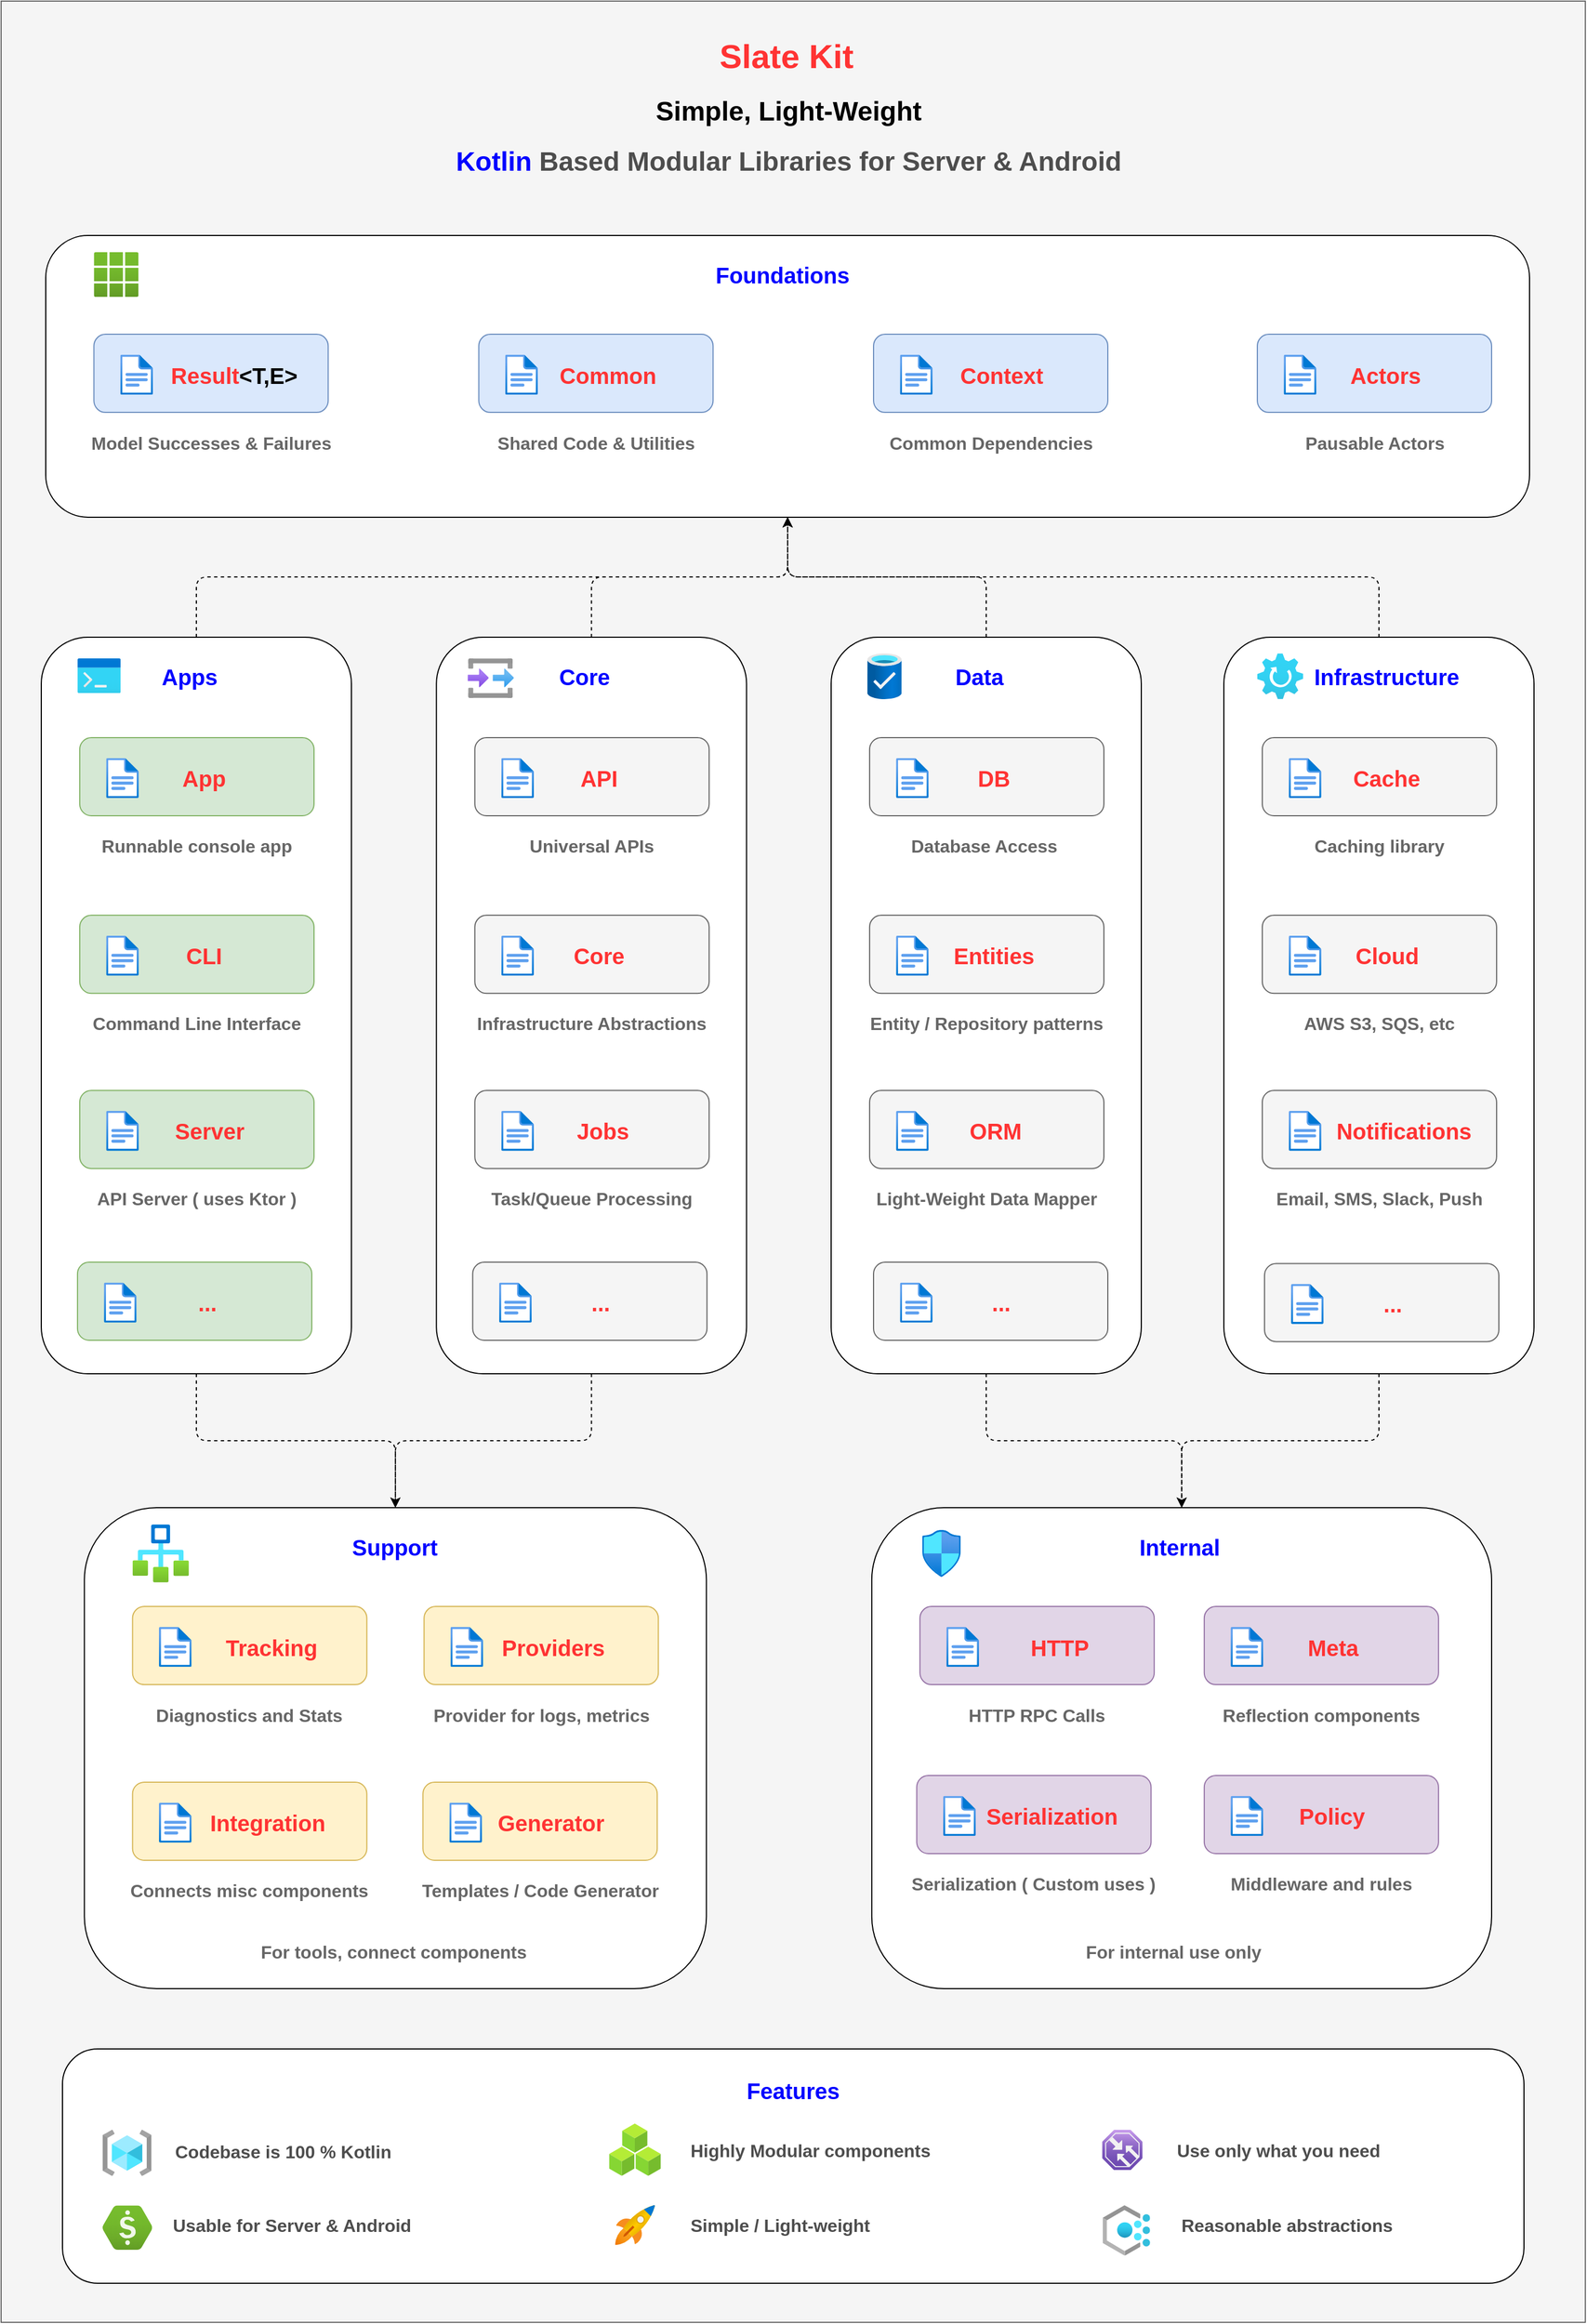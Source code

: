 <mxfile version="14.1.2" type="device"><diagram id="WI9T0HZ2pTsCkuznbFz-" name="Page-1"><mxGraphModel dx="2372" dy="1414" grid="1" gridSize="10" guides="1" tooltips="1" connect="1" arrows="1" fold="1" page="1" pageScale="1" pageWidth="583" pageHeight="413" math="0" shadow="0"><root><mxCell id="0"/><mxCell id="1" parent="0"/><mxCell id="dkpI0AUmnZosLw2rEWEU-10" value="" style="rounded=0;whiteSpace=wrap;html=1;fillColor=#f5f5f5;strokeColor=#666666;fontColor=#333333;" parent="1" vertex="1"><mxGeometry x="20" y="20" width="1420" height="2080" as="geometry"/></mxCell><mxCell id="HlOIRCmBT_TTQaV18blw-192" value="" style="rounded=1;whiteSpace=wrap;html=1;glass=0;strokeWidth=1;fontSize=14;align=left;" parent="1" vertex="1"><mxGeometry x="60" y="230" width="1330" height="252.46" as="geometry"/></mxCell><mxCell id="HlOIRCmBT_TTQaV18blw-216" value="" style="rounded=1;whiteSpace=wrap;html=1;glass=0;strokeColor=#6c8ebf;strokeWidth=1;fillColor=#dae8fc;fontSize=14;align=right;" parent="1" vertex="1"><mxGeometry x="103.17" y="318.56" width="210" height="70" as="geometry"/></mxCell><mxCell id="dkpI0AUmnZosLw2rEWEU-12" value="&lt;font&gt;&lt;span style=&quot;font-size: 14px&quot;&gt;&lt;font color=&quot;#ff3333&quot; style=&quot;font-weight: bold ; font-size: 30px&quot;&gt;Slate Kit&lt;/font&gt;&lt;font color=&quot;#3333ff&quot; style=&quot;font-weight: bold ; font-size: 14px&quot;&gt;&amp;nbsp;&lt;br&gt;&lt;br&gt;&lt;/font&gt;&lt;font style=&quot;font-weight: bold ; font-size: 24px&quot;&gt;Simple, Light-Weight&lt;br&gt;&lt;/font&gt;&lt;br&gt;&lt;font style=&quot;font-size: 24px&quot;&gt;&lt;b&gt;&lt;font color=&quot;#0000ff&quot;&gt;Kotlin&lt;/font&gt;&lt;font color=&quot;#4d4d4d&quot;&gt; Based Modular&lt;/font&gt;&lt;font color=&quot;#4d4d4d&quot;&gt;&amp;nbsp;Libraries for Server &amp;amp; Android&lt;/font&gt;&lt;/b&gt;&lt;/font&gt;&lt;br&gt;&lt;/span&gt;&lt;/font&gt;" style="text;html=1;strokeColor=none;fillColor=none;align=center;verticalAlign=middle;whiteSpace=wrap;rounded=0;" parent="1" vertex="1"><mxGeometry x="82" y="50" width="1288" height="130" as="geometry"/></mxCell><mxCell id="HlOIRCmBT_TTQaV18blw-208" value="&lt;font&gt;&lt;b&gt;&lt;span style=&quot;font-size: 20px&quot;&gt;Foundations&lt;/span&gt;&lt;br&gt;&lt;/b&gt;&lt;/font&gt;" style="text;html=1;strokeColor=none;fillColor=none;align=center;verticalAlign=middle;whiteSpace=wrap;rounded=0;fontColor=#0000FF;" parent="1" vertex="1"><mxGeometry x="91.16" y="250" width="1258.84" height="30" as="geometry"/></mxCell><mxCell id="uuMANsUaI2Tj1Zlfy81S-68" value="" style="aspect=fixed;html=1;points=[];align=center;image;fontSize=12;image=img/lib/azure2/general/File.svg;" parent="1" vertex="1"><mxGeometry x="126.86" y="336.79" width="29.22" height="36" as="geometry"/></mxCell><mxCell id="uuMANsUaI2Tj1Zlfy81S-69" value="" style="rounded=1;whiteSpace=wrap;html=1;glass=0;strokeWidth=1;fontSize=14;align=left;" parent="1" vertex="1"><mxGeometry x="75" y="1855" width="1310" height="210" as="geometry"/></mxCell><mxCell id="uuMANsUaI2Tj1Zlfy81S-70" value="&lt;div&gt;&lt;b&gt;&lt;span style=&quot;font-size: 20px&quot;&gt;Features&lt;/span&gt;&lt;/b&gt;&lt;/div&gt;" style="text;html=1;strokeColor=none;fillColor=none;align=center;verticalAlign=middle;whiteSpace=wrap;rounded=0;fontColor=#0000FF;" parent="1" vertex="1"><mxGeometry x="105" y="1877.1" width="1250" height="30" as="geometry"/></mxCell><mxCell id="uuMANsUaI2Tj1Zlfy81S-71" value="&lt;font style=&quot;font-size: 16px&quot;&gt;&lt;b&gt;Codebase is 100 % Kotlin&lt;/b&gt;&lt;/font&gt;" style="text;html=1;strokeColor=none;fillColor=none;align=left;verticalAlign=middle;whiteSpace=wrap;rounded=0;fontColor=#4D4D4D;" parent="1" vertex="1"><mxGeometry x="174.43" y="1936.51" width="200.74" height="20" as="geometry"/></mxCell><mxCell id="uuMANsUaI2Tj1Zlfy81S-72" value="&lt;span style=&quot;font-size: 16px&quot;&gt;&lt;b&gt;Highly Modular components&lt;/b&gt;&lt;/span&gt;" style="text;html=1;strokeColor=none;fillColor=none;align=left;verticalAlign=middle;whiteSpace=wrap;rounded=0;fontColor=#4D4D4D;" parent="1" vertex="1"><mxGeometry x="636.09" y="1935.55" width="229.38" height="20" as="geometry"/></mxCell><mxCell id="uuMANsUaI2Tj1Zlfy81S-75" value="&lt;span style=&quot;font-size: 16px&quot;&gt;&lt;b&gt;Usable for Server &amp;amp; Android&amp;nbsp;&lt;/b&gt;&lt;/span&gt;" style="text;html=1;strokeColor=none;fillColor=none;align=left;verticalAlign=middle;whiteSpace=wrap;rounded=0;fontColor=#4D4D4D;" parent="1" vertex="1"><mxGeometry x="171.88" y="2003.43" width="243.29" height="20" as="geometry"/></mxCell><mxCell id="uuMANsUaI2Tj1Zlfy81S-76" value="" style="aspect=fixed;html=1;points=[];align=center;image;fontSize=12;image=img/lib/azure2/general/Quickstart_Center.svg;fillColor=#1A1A1A;" parent="1" vertex="1"><mxGeometry x="570.35" y="1995.02" width="35.67" height="35.67" as="geometry"/></mxCell><mxCell id="uuMANsUaI2Tj1Zlfy81S-78" value="&lt;span style=&quot;font-size: 16px&quot;&gt;&lt;b&gt;Simple / Light-weight&lt;/b&gt;&lt;/span&gt;" style="text;html=1;strokeColor=none;fillColor=none;align=left;verticalAlign=middle;whiteSpace=wrap;rounded=0;fontColor=#4D4D4D;" parent="1" vertex="1"><mxGeometry x="636.09" y="2003.43" width="229.38" height="20" as="geometry"/></mxCell><mxCell id="uuMANsUaI2Tj1Zlfy81S-84" value="" style="aspect=fixed;html=1;points=[];align=center;image;fontSize=12;image=img/lib/azure2/general/Resource_Groups.svg;" parent="1" vertex="1"><mxGeometry x="111.0" y="1927.55" width="43.83" height="41.25" as="geometry"/></mxCell><mxCell id="uuMANsUaI2Tj1Zlfy81S-91" value="&lt;span style=&quot;font-size: 16px&quot;&gt;&lt;b&gt;Model Successes &amp;amp; Failures&lt;/b&gt;&lt;/span&gt;" style="text;html=1;strokeColor=none;fillColor=none;align=center;verticalAlign=middle;whiteSpace=wrap;rounded=0;fontColor=#666666;" parent="1" vertex="1"><mxGeometry x="96.7" y="400.77" width="222.94" height="30" as="geometry"/></mxCell><mxCell id="3ByBoogsvYRsIwhcRWia-1" value="&lt;font size=&quot;1&quot;&gt;&lt;b style=&quot;font-size: 20px&quot;&gt;&lt;font color=&quot;#ff3333&quot;&gt;Result&lt;/font&gt;&amp;lt;T,E&amp;gt;&lt;/b&gt;&lt;/font&gt;" style="text;html=1;strokeColor=none;fillColor=none;align=center;verticalAlign=middle;whiteSpace=wrap;rounded=0;" vertex="1" parent="1"><mxGeometry x="158.63" y="339.79" width="140" height="30" as="geometry"/></mxCell><mxCell id="3ByBoogsvYRsIwhcRWia-3" value="" style="rounded=1;whiteSpace=wrap;html=1;glass=0;strokeColor=#6c8ebf;strokeWidth=1;fillColor=#dae8fc;fontSize=14;align=right;" vertex="1" parent="1"><mxGeometry x="448.17" y="318.56" width="210" height="70" as="geometry"/></mxCell><mxCell id="3ByBoogsvYRsIwhcRWia-4" value="" style="aspect=fixed;html=1;points=[];align=center;image;fontSize=12;image=img/lib/azure2/general/File.svg;" vertex="1" parent="1"><mxGeometry x="471.86" y="336.79" width="29.22" height="36" as="geometry"/></mxCell><mxCell id="3ByBoogsvYRsIwhcRWia-5" value="&lt;span style=&quot;font-size: 16px&quot;&gt;&lt;b&gt;Shared Code &amp;amp; Utilities&lt;/b&gt;&lt;/span&gt;" style="text;html=1;strokeColor=none;fillColor=none;align=center;verticalAlign=middle;whiteSpace=wrap;rounded=0;fontColor=#666666;" vertex="1" parent="1"><mxGeometry x="441.7" y="400.77" width="222.94" height="30" as="geometry"/></mxCell><mxCell id="3ByBoogsvYRsIwhcRWia-6" value="&lt;font size=&quot;1&quot;&gt;&lt;b style=&quot;font-size: 20px&quot;&gt;&lt;font color=&quot;#ff3333&quot;&gt;Common&lt;/font&gt;&lt;/b&gt;&lt;/font&gt;" style="text;html=1;strokeColor=none;fillColor=none;align=center;verticalAlign=middle;whiteSpace=wrap;rounded=0;" vertex="1" parent="1"><mxGeometry x="493.76" y="339.79" width="140" height="30" as="geometry"/></mxCell><mxCell id="3ByBoogsvYRsIwhcRWia-7" value="" style="rounded=1;whiteSpace=wrap;html=1;glass=0;strokeColor=#6c8ebf;strokeWidth=1;fillColor=#dae8fc;fontSize=14;align=right;" vertex="1" parent="1"><mxGeometry x="1146" y="318.56" width="210" height="70" as="geometry"/></mxCell><mxCell id="3ByBoogsvYRsIwhcRWia-8" value="" style="aspect=fixed;html=1;points=[];align=center;image;fontSize=12;image=img/lib/azure2/general/File.svg;" vertex="1" parent="1"><mxGeometry x="1169.69" y="336.79" width="29.22" height="36" as="geometry"/></mxCell><mxCell id="3ByBoogsvYRsIwhcRWia-9" value="&lt;b style=&quot;font-size: 16px&quot;&gt;Pausable Actors&lt;/b&gt;" style="text;html=1;strokeColor=none;fillColor=none;align=center;verticalAlign=middle;whiteSpace=wrap;rounded=0;fontColor=#666666;" vertex="1" parent="1"><mxGeometry x="1139.53" y="400.77" width="222.94" height="30" as="geometry"/></mxCell><mxCell id="3ByBoogsvYRsIwhcRWia-10" value="&lt;font color=&quot;#ff3333&quot;&gt;&lt;span style=&quot;font-size: 20px&quot;&gt;&lt;b&gt;Actors&lt;/b&gt;&lt;/span&gt;&lt;/font&gt;" style="text;html=1;strokeColor=none;fillColor=none;align=center;verticalAlign=middle;whiteSpace=wrap;rounded=0;" vertex="1" parent="1"><mxGeometry x="1191.86" y="339.79" width="138.28" height="30" as="geometry"/></mxCell><mxCell id="3ByBoogsvYRsIwhcRWia-12" value="" style="rounded=1;whiteSpace=wrap;html=1;glass=0;strokeWidth=1;fontSize=14;align=left;" vertex="1" parent="1"><mxGeometry x="56" y="590" width="278" height="660" as="geometry"/></mxCell><mxCell id="3ByBoogsvYRsIwhcRWia-13" value="" style="rounded=1;whiteSpace=wrap;html=1;glass=0;strokeColor=#82b366;strokeWidth=1;fillColor=#d5e8d4;fontSize=14;align=right;" vertex="1" parent="1"><mxGeometry x="90.47" y="680" width="210" height="70" as="geometry"/></mxCell><mxCell id="3ByBoogsvYRsIwhcRWia-14" value="&lt;font&gt;&lt;b&gt;&lt;span style=&quot;font-size: 20px&quot;&gt;Apps&lt;/span&gt;&lt;br&gt;&lt;/b&gt;&lt;/font&gt;" style="text;html=1;strokeColor=none;fillColor=none;align=center;verticalAlign=middle;whiteSpace=wrap;rounded=0;fontColor=#0000FF;" vertex="1" parent="1"><mxGeometry x="84" y="610" width="210" height="30" as="geometry"/></mxCell><mxCell id="3ByBoogsvYRsIwhcRWia-15" value="" style="aspect=fixed;html=1;points=[];align=center;image;fontSize=12;image=img/lib/azure2/general/File.svg;" vertex="1" parent="1"><mxGeometry x="114.16" y="698.23" width="29.22" height="36" as="geometry"/></mxCell><mxCell id="3ByBoogsvYRsIwhcRWia-16" value="&lt;span style=&quot;font-size: 16px&quot;&gt;&lt;b&gt;Runnable console app&lt;/b&gt;&lt;/span&gt;" style="text;html=1;strokeColor=none;fillColor=none;align=center;verticalAlign=middle;whiteSpace=wrap;rounded=0;fontColor=#666666;" vertex="1" parent="1"><mxGeometry x="84" y="762.21" width="222.94" height="30" as="geometry"/></mxCell><mxCell id="3ByBoogsvYRsIwhcRWia-17" value="&lt;font color=&quot;#ff3333&quot;&gt;&lt;span style=&quot;font-size: 20px&quot;&gt;&lt;b&gt;App&lt;/b&gt;&lt;/span&gt;&lt;/font&gt;" style="text;html=1;strokeColor=none;fillColor=none;align=center;verticalAlign=middle;whiteSpace=wrap;rounded=0;" vertex="1" parent="1"><mxGeometry x="157.31" y="701.23" width="90" height="30" as="geometry"/></mxCell><mxCell id="3ByBoogsvYRsIwhcRWia-18" value="" style="rounded=1;whiteSpace=wrap;html=1;glass=0;strokeColor=#82b366;strokeWidth=1;fillColor=#d5e8d4;fontSize=14;align=right;" vertex="1" parent="1"><mxGeometry x="90.47" y="839.14" width="210" height="70" as="geometry"/></mxCell><mxCell id="3ByBoogsvYRsIwhcRWia-19" value="" style="aspect=fixed;html=1;points=[];align=center;image;fontSize=12;image=img/lib/azure2/general/File.svg;" vertex="1" parent="1"><mxGeometry x="114.16" y="857.37" width="29.22" height="36" as="geometry"/></mxCell><mxCell id="3ByBoogsvYRsIwhcRWia-20" value="&lt;span style=&quot;font-size: 16px&quot;&gt;&lt;b&gt;Command Line Interface&lt;/b&gt;&lt;/span&gt;" style="text;html=1;strokeColor=none;fillColor=none;align=center;verticalAlign=middle;whiteSpace=wrap;rounded=0;fontColor=#666666;" vertex="1" parent="1"><mxGeometry x="84" y="921.35" width="222.94" height="30" as="geometry"/></mxCell><mxCell id="3ByBoogsvYRsIwhcRWia-21" value="&lt;font size=&quot;1&quot;&gt;&lt;b style=&quot;font-size: 20px&quot;&gt;&lt;font color=&quot;#ff3333&quot;&gt;CLI&lt;/font&gt;&lt;/b&gt;&lt;/font&gt;" style="text;html=1;strokeColor=none;fillColor=none;align=center;verticalAlign=middle;whiteSpace=wrap;rounded=0;" vertex="1" parent="1"><mxGeometry x="157.31" y="860.37" width="90" height="30" as="geometry"/></mxCell><mxCell id="3ByBoogsvYRsIwhcRWia-22" value="" style="rounded=1;whiteSpace=wrap;html=1;glass=0;strokeColor=#82b366;strokeWidth=1;fillColor=#d5e8d4;fontSize=14;align=right;" vertex="1" parent="1"><mxGeometry x="90.47" y="996.11" width="210" height="70" as="geometry"/></mxCell><mxCell id="3ByBoogsvYRsIwhcRWia-23" value="" style="aspect=fixed;html=1;points=[];align=center;image;fontSize=12;image=img/lib/azure2/general/File.svg;" vertex="1" parent="1"><mxGeometry x="114.16" y="1014.34" width="29.22" height="36" as="geometry"/></mxCell><mxCell id="3ByBoogsvYRsIwhcRWia-24" value="&lt;span style=&quot;font-size: 16px&quot;&gt;&lt;b&gt;API Server ( uses Ktor )&lt;/b&gt;&lt;/span&gt;" style="text;html=1;strokeColor=none;fillColor=none;align=center;verticalAlign=middle;whiteSpace=wrap;rounded=0;fontColor=#666666;" vertex="1" parent="1"><mxGeometry x="84.0" y="1078.32" width="222.94" height="30" as="geometry"/></mxCell><mxCell id="3ByBoogsvYRsIwhcRWia-25" value="&lt;font color=&quot;#ff3333&quot;&gt;&lt;span style=&quot;font-size: 20px&quot;&gt;&lt;b&gt;Server&lt;/b&gt;&lt;/span&gt;&lt;/font&gt;" style="text;html=1;strokeColor=none;fillColor=none;align=center;verticalAlign=middle;whiteSpace=wrap;rounded=0;" vertex="1" parent="1"><mxGeometry x="157.31" y="1017.34" width="100" height="30" as="geometry"/></mxCell><mxCell id="3ByBoogsvYRsIwhcRWia-26" value="" style="rounded=1;whiteSpace=wrap;html=1;glass=0;strokeWidth=1;fontSize=14;align=left;" vertex="1" parent="1"><mxGeometry x="410.17" y="590" width="278" height="660" as="geometry"/></mxCell><mxCell id="3ByBoogsvYRsIwhcRWia-27" value="" style="rounded=1;whiteSpace=wrap;html=1;glass=0;strokeColor=#666666;strokeWidth=1;fillColor=#f5f5f5;fontSize=14;fontColor=#333333;align=right;" vertex="1" parent="1"><mxGeometry x="444.64" y="680" width="210" height="70" as="geometry"/></mxCell><mxCell id="3ByBoogsvYRsIwhcRWia-28" value="&lt;font&gt;&lt;b&gt;&lt;span style=&quot;font-size: 20px&quot;&gt;Core&lt;/span&gt;&lt;br&gt;&lt;/b&gt;&lt;/font&gt;" style="text;html=1;strokeColor=none;fillColor=none;align=center;verticalAlign=middle;whiteSpace=wrap;rounded=0;fontColor=#0000FF;" vertex="1" parent="1"><mxGeometry x="438.17" y="610" width="210" height="30" as="geometry"/></mxCell><mxCell id="3ByBoogsvYRsIwhcRWia-29" value="" style="aspect=fixed;html=1;points=[];align=center;image;fontSize=12;image=img/lib/azure2/general/File.svg;" vertex="1" parent="1"><mxGeometry x="468.33" y="698.23" width="29.22" height="36" as="geometry"/></mxCell><mxCell id="3ByBoogsvYRsIwhcRWia-30" value="&lt;span style=&quot;font-size: 16px&quot;&gt;&lt;b&gt;Universal APIs&lt;/b&gt;&lt;/span&gt;" style="text;html=1;strokeColor=none;fillColor=none;align=center;verticalAlign=middle;whiteSpace=wrap;rounded=0;fontColor=#666666;" vertex="1" parent="1"><mxGeometry x="438.17" y="762.21" width="222.94" height="30" as="geometry"/></mxCell><mxCell id="3ByBoogsvYRsIwhcRWia-31" value="&lt;font color=&quot;#ff3333&quot;&gt;&lt;span style=&quot;font-size: 20px&quot;&gt;&lt;b&gt;API&lt;/b&gt;&lt;/span&gt;&lt;/font&gt;" style="text;html=1;strokeColor=none;fillColor=none;align=center;verticalAlign=middle;whiteSpace=wrap;rounded=0;" vertex="1" parent="1"><mxGeometry x="511.48" y="701.23" width="90" height="30" as="geometry"/></mxCell><mxCell id="3ByBoogsvYRsIwhcRWia-32" value="" style="rounded=1;whiteSpace=wrap;html=1;glass=0;strokeColor=#666666;strokeWidth=1;fillColor=#f5f5f5;fontSize=14;fontColor=#333333;align=right;" vertex="1" parent="1"><mxGeometry x="444.64" y="839.14" width="210" height="70" as="geometry"/></mxCell><mxCell id="3ByBoogsvYRsIwhcRWia-33" value="" style="aspect=fixed;html=1;points=[];align=center;image;fontSize=12;image=img/lib/azure2/general/File.svg;" vertex="1" parent="1"><mxGeometry x="468.33" y="857.37" width="29.22" height="36" as="geometry"/></mxCell><mxCell id="3ByBoogsvYRsIwhcRWia-34" value="&lt;span style=&quot;font-size: 16px&quot;&gt;&lt;b&gt;Infrastructure Abstractions&lt;/b&gt;&lt;/span&gt;" style="text;html=1;strokeColor=none;fillColor=none;align=center;verticalAlign=middle;whiteSpace=wrap;rounded=0;fontColor=#666666;" vertex="1" parent="1"><mxGeometry x="438.17" y="921.35" width="222.94" height="30" as="geometry"/></mxCell><mxCell id="3ByBoogsvYRsIwhcRWia-35" value="&lt;font size=&quot;1&quot;&gt;&lt;b style=&quot;font-size: 20px&quot;&gt;&lt;font color=&quot;#ff3333&quot;&gt;Core&lt;/font&gt;&lt;/b&gt;&lt;/font&gt;" style="text;html=1;strokeColor=none;fillColor=none;align=center;verticalAlign=middle;whiteSpace=wrap;rounded=0;" vertex="1" parent="1"><mxGeometry x="511.48" y="860.37" width="90" height="30" as="geometry"/></mxCell><mxCell id="3ByBoogsvYRsIwhcRWia-36" value="" style="rounded=1;whiteSpace=wrap;html=1;glass=0;strokeColor=#666666;strokeWidth=1;fillColor=#f5f5f5;fontSize=14;fontColor=#333333;align=right;" vertex="1" parent="1"><mxGeometry x="444.64" y="996.11" width="210" height="70" as="geometry"/></mxCell><mxCell id="3ByBoogsvYRsIwhcRWia-37" value="" style="aspect=fixed;html=1;points=[];align=center;image;fontSize=12;image=img/lib/azure2/general/File.svg;" vertex="1" parent="1"><mxGeometry x="468.33" y="1014.34" width="29.22" height="36" as="geometry"/></mxCell><mxCell id="3ByBoogsvYRsIwhcRWia-38" value="&lt;span style=&quot;font-size: 16px&quot;&gt;&lt;b&gt;Task/Queue Processing&lt;/b&gt;&lt;/span&gt;" style="text;html=1;strokeColor=none;fillColor=none;align=center;verticalAlign=middle;whiteSpace=wrap;rounded=0;fontColor=#666666;" vertex="1" parent="1"><mxGeometry x="438.17" y="1078.32" width="222.94" height="30" as="geometry"/></mxCell><mxCell id="3ByBoogsvYRsIwhcRWia-39" value="&lt;font color=&quot;#ff3333&quot;&gt;&lt;span style=&quot;font-size: 20px&quot;&gt;&lt;b&gt;Jobs&lt;/b&gt;&lt;/span&gt;&lt;/font&gt;" style="text;html=1;strokeColor=none;fillColor=none;align=center;verticalAlign=middle;whiteSpace=wrap;rounded=0;" vertex="1" parent="1"><mxGeometry x="508" y="1017.34" width="103.48" height="30" as="geometry"/></mxCell><mxCell id="3ByBoogsvYRsIwhcRWia-40" value="" style="rounded=1;whiteSpace=wrap;html=1;glass=0;strokeWidth=1;fontSize=14;align=left;" vertex="1" parent="1"><mxGeometry x="764" y="590" width="278" height="660" as="geometry"/></mxCell><mxCell id="3ByBoogsvYRsIwhcRWia-41" value="" style="rounded=1;whiteSpace=wrap;html=1;glass=0;strokeColor=#666666;strokeWidth=1;fillColor=#f5f5f5;fontSize=14;fontColor=#333333;align=right;" vertex="1" parent="1"><mxGeometry x="798.47" y="680" width="210" height="70" as="geometry"/></mxCell><mxCell id="3ByBoogsvYRsIwhcRWia-42" value="&lt;font&gt;&lt;b&gt;&lt;span style=&quot;font-size: 20px&quot;&gt;Data&lt;/span&gt;&lt;br&gt;&lt;/b&gt;&lt;/font&gt;" style="text;html=1;strokeColor=none;fillColor=none;align=center;verticalAlign=middle;whiteSpace=wrap;rounded=0;fontColor=#0000FF;" vertex="1" parent="1"><mxGeometry x="792" y="610" width="210" height="30" as="geometry"/></mxCell><mxCell id="3ByBoogsvYRsIwhcRWia-43" value="" style="aspect=fixed;html=1;points=[];align=center;image;fontSize=12;image=img/lib/azure2/general/File.svg;" vertex="1" parent="1"><mxGeometry x="822.16" y="698.23" width="29.22" height="36" as="geometry"/></mxCell><mxCell id="3ByBoogsvYRsIwhcRWia-44" value="&lt;span style=&quot;font-size: 16px&quot;&gt;&lt;b&gt;Database Access&amp;nbsp;&lt;/b&gt;&lt;/span&gt;" style="text;html=1;strokeColor=none;fillColor=none;align=center;verticalAlign=middle;whiteSpace=wrap;rounded=0;fontColor=#666666;" vertex="1" parent="1"><mxGeometry x="792" y="762.21" width="222.94" height="30" as="geometry"/></mxCell><mxCell id="3ByBoogsvYRsIwhcRWia-45" value="&lt;font color=&quot;#ff3333&quot;&gt;&lt;span style=&quot;font-size: 20px&quot;&gt;&lt;b&gt;DB&lt;/b&gt;&lt;/span&gt;&lt;/font&gt;" style="text;html=1;strokeColor=none;fillColor=none;align=center;verticalAlign=middle;whiteSpace=wrap;rounded=0;" vertex="1" parent="1"><mxGeometry x="865.31" y="701.23" width="90" height="30" as="geometry"/></mxCell><mxCell id="3ByBoogsvYRsIwhcRWia-46" value="" style="rounded=1;whiteSpace=wrap;html=1;glass=0;strokeColor=#666666;strokeWidth=1;fillColor=#f5f5f5;fontSize=14;fontColor=#333333;align=right;" vertex="1" parent="1"><mxGeometry x="798.47" y="839.14" width="210" height="70" as="geometry"/></mxCell><mxCell id="3ByBoogsvYRsIwhcRWia-47" value="" style="aspect=fixed;html=1;points=[];align=center;image;fontSize=12;image=img/lib/azure2/general/File.svg;" vertex="1" parent="1"><mxGeometry x="822.16" y="857.37" width="29.22" height="36" as="geometry"/></mxCell><mxCell id="3ByBoogsvYRsIwhcRWia-48" value="&lt;span style=&quot;font-size: 16px&quot;&gt;&lt;b&gt;Entity / Repository patterns&lt;/b&gt;&lt;/span&gt;" style="text;html=1;strokeColor=none;fillColor=none;align=center;verticalAlign=middle;whiteSpace=wrap;rounded=0;fontColor=#666666;" vertex="1" parent="1"><mxGeometry x="792" y="921.35" width="222.94" height="30" as="geometry"/></mxCell><mxCell id="3ByBoogsvYRsIwhcRWia-49" value="&lt;font size=&quot;1&quot;&gt;&lt;b style=&quot;font-size: 20px&quot;&gt;&lt;font color=&quot;#ff3333&quot;&gt;Entities&lt;/font&gt;&lt;/b&gt;&lt;/font&gt;" style="text;html=1;strokeColor=none;fillColor=none;align=center;verticalAlign=middle;whiteSpace=wrap;rounded=0;" vertex="1" parent="1"><mxGeometry x="865.31" y="860.37" width="90" height="30" as="geometry"/></mxCell><mxCell id="3ByBoogsvYRsIwhcRWia-50" value="" style="rounded=1;whiteSpace=wrap;html=1;glass=0;strokeColor=#666666;strokeWidth=1;fillColor=#f5f5f5;fontSize=14;fontColor=#333333;align=right;" vertex="1" parent="1"><mxGeometry x="798.47" y="996.11" width="210" height="70" as="geometry"/></mxCell><mxCell id="3ByBoogsvYRsIwhcRWia-51" value="" style="aspect=fixed;html=1;points=[];align=center;image;fontSize=12;image=img/lib/azure2/general/File.svg;" vertex="1" parent="1"><mxGeometry x="822.16" y="1014.34" width="29.22" height="36" as="geometry"/></mxCell><mxCell id="3ByBoogsvYRsIwhcRWia-52" value="&lt;span style=&quot;font-size: 16px&quot;&gt;&lt;b&gt;Light-Weight Data Mapper&lt;/b&gt;&lt;/span&gt;" style="text;html=1;strokeColor=none;fillColor=none;align=center;verticalAlign=middle;whiteSpace=wrap;rounded=0;fontColor=#666666;" vertex="1" parent="1"><mxGeometry x="792" y="1078.32" width="222.94" height="30" as="geometry"/></mxCell><mxCell id="3ByBoogsvYRsIwhcRWia-53" value="&lt;font color=&quot;#ff3333&quot;&gt;&lt;span style=&quot;font-size: 20px&quot;&gt;&lt;b&gt;ORM&lt;/b&gt;&lt;/span&gt;&lt;/font&gt;" style="text;html=1;strokeColor=none;fillColor=none;align=center;verticalAlign=middle;whiteSpace=wrap;rounded=0;" vertex="1" parent="1"><mxGeometry x="858" y="1017.34" width="107.31" height="30" as="geometry"/></mxCell><mxCell id="3ByBoogsvYRsIwhcRWia-54" value="" style="rounded=1;whiteSpace=wrap;html=1;glass=0;strokeWidth=1;fontSize=14;align=left;" vertex="1" parent="1"><mxGeometry x="1116" y="590" width="278" height="660" as="geometry"/></mxCell><mxCell id="3ByBoogsvYRsIwhcRWia-55" value="" style="rounded=1;whiteSpace=wrap;html=1;glass=0;strokeColor=#666666;strokeWidth=1;fillColor=#f5f5f5;fontSize=14;align=right;fontColor=#333333;" vertex="1" parent="1"><mxGeometry x="1150.47" y="680" width="210" height="70" as="geometry"/></mxCell><mxCell id="3ByBoogsvYRsIwhcRWia-56" value="&lt;font&gt;&lt;b&gt;&lt;span style=&quot;font-size: 20px&quot;&gt;Infrastructure&lt;/span&gt;&lt;br&gt;&lt;/b&gt;&lt;/font&gt;" style="text;html=1;strokeColor=none;fillColor=none;align=center;verticalAlign=middle;whiteSpace=wrap;rounded=0;fontColor=#0000FF;" vertex="1" parent="1"><mxGeometry x="1170" y="610" width="184" height="30" as="geometry"/></mxCell><mxCell id="3ByBoogsvYRsIwhcRWia-57" value="" style="aspect=fixed;html=1;points=[];align=center;image;fontSize=12;image=img/lib/azure2/general/File.svg;" vertex="1" parent="1"><mxGeometry x="1174.16" y="698.23" width="29.22" height="36" as="geometry"/></mxCell><mxCell id="3ByBoogsvYRsIwhcRWia-58" value="&lt;span style=&quot;font-size: 16px&quot;&gt;&lt;b&gt;Caching library&lt;/b&gt;&lt;/span&gt;" style="text;html=1;strokeColor=none;fillColor=none;align=center;verticalAlign=middle;whiteSpace=wrap;rounded=0;fontColor=#666666;" vertex="1" parent="1"><mxGeometry x="1144" y="762.21" width="222.94" height="30" as="geometry"/></mxCell><mxCell id="3ByBoogsvYRsIwhcRWia-59" value="&lt;font color=&quot;#ff3333&quot;&gt;&lt;span style=&quot;font-size: 20px&quot;&gt;&lt;b&gt;Cache&lt;/b&gt;&lt;/span&gt;&lt;/font&gt;" style="text;html=1;strokeColor=none;fillColor=none;align=center;verticalAlign=middle;whiteSpace=wrap;rounded=0;" vertex="1" parent="1"><mxGeometry x="1217.31" y="701.23" width="90" height="30" as="geometry"/></mxCell><mxCell id="3ByBoogsvYRsIwhcRWia-60" value="" style="rounded=1;whiteSpace=wrap;html=1;glass=0;strokeColor=#666666;strokeWidth=1;fillColor=#f5f5f5;fontSize=14;align=right;fontColor=#333333;" vertex="1" parent="1"><mxGeometry x="1150.47" y="839.14" width="210" height="70" as="geometry"/></mxCell><mxCell id="3ByBoogsvYRsIwhcRWia-61" value="" style="aspect=fixed;html=1;points=[];align=center;image;fontSize=12;image=img/lib/azure2/general/File.svg;" vertex="1" parent="1"><mxGeometry x="1174.16" y="857.37" width="29.22" height="36" as="geometry"/></mxCell><mxCell id="3ByBoogsvYRsIwhcRWia-62" value="&lt;span style=&quot;font-size: 16px&quot;&gt;&lt;b&gt;AWS S3, SQS, etc&lt;/b&gt;&lt;/span&gt;" style="text;html=1;strokeColor=none;fillColor=none;align=center;verticalAlign=middle;whiteSpace=wrap;rounded=0;fontColor=#666666;" vertex="1" parent="1"><mxGeometry x="1144" y="921.35" width="222.94" height="30" as="geometry"/></mxCell><mxCell id="3ByBoogsvYRsIwhcRWia-63" value="&lt;font size=&quot;1&quot;&gt;&lt;b style=&quot;font-size: 20px&quot;&gt;&lt;font color=&quot;#ff3333&quot;&gt;Cloud&lt;/font&gt;&lt;/b&gt;&lt;/font&gt;" style="text;html=1;strokeColor=none;fillColor=none;align=center;verticalAlign=middle;whiteSpace=wrap;rounded=0;" vertex="1" parent="1"><mxGeometry x="1217.31" y="860.37" width="90.69" height="30" as="geometry"/></mxCell><mxCell id="3ByBoogsvYRsIwhcRWia-64" value="" style="rounded=1;whiteSpace=wrap;html=1;glass=0;strokeColor=#666666;strokeWidth=1;fillColor=#f5f5f5;fontSize=14;align=right;fontColor=#333333;" vertex="1" parent="1"><mxGeometry x="1150.47" y="996.11" width="210" height="70" as="geometry"/></mxCell><mxCell id="3ByBoogsvYRsIwhcRWia-65" value="" style="aspect=fixed;html=1;points=[];align=center;image;fontSize=12;image=img/lib/azure2/general/File.svg;" vertex="1" parent="1"><mxGeometry x="1174.16" y="1014.34" width="29.22" height="36" as="geometry"/></mxCell><mxCell id="3ByBoogsvYRsIwhcRWia-66" value="&lt;span style=&quot;font-size: 16px&quot;&gt;&lt;b&gt;Email, SMS, Slack, Push&lt;/b&gt;&lt;/span&gt;" style="text;html=1;strokeColor=none;fillColor=none;align=center;verticalAlign=middle;whiteSpace=wrap;rounded=0;fontColor=#666666;" vertex="1" parent="1"><mxGeometry x="1144" y="1078.32" width="222.94" height="30" as="geometry"/></mxCell><mxCell id="3ByBoogsvYRsIwhcRWia-67" value="&lt;font color=&quot;#ff3333&quot;&gt;&lt;span style=&quot;font-size: 20px&quot;&gt;&lt;b&gt;Notifications&lt;/b&gt;&lt;/span&gt;&lt;/font&gt;" style="text;html=1;strokeColor=none;fillColor=none;align=center;verticalAlign=middle;whiteSpace=wrap;rounded=0;" vertex="1" parent="1"><mxGeometry x="1217.31" y="1017.34" width="120.69" height="30" as="geometry"/></mxCell><mxCell id="3ByBoogsvYRsIwhcRWia-68" value="" style="rounded=1;whiteSpace=wrap;html=1;glass=0;strokeColor=#6c8ebf;strokeWidth=1;fillColor=#dae8fc;fontSize=14;align=right;" vertex="1" parent="1"><mxGeometry x="802" y="318.56" width="210" height="70" as="geometry"/></mxCell><mxCell id="3ByBoogsvYRsIwhcRWia-69" value="" style="aspect=fixed;html=1;points=[];align=center;image;fontSize=12;image=img/lib/azure2/general/File.svg;" vertex="1" parent="1"><mxGeometry x="825.69" y="336.79" width="29.22" height="36" as="geometry"/></mxCell><mxCell id="3ByBoogsvYRsIwhcRWia-70" value="&lt;span style=&quot;font-size: 16px&quot;&gt;&lt;b&gt;Common Dependencies&lt;/b&gt;&lt;/span&gt;" style="text;html=1;strokeColor=none;fillColor=none;align=center;verticalAlign=middle;whiteSpace=wrap;rounded=0;fontColor=#666666;" vertex="1" parent="1"><mxGeometry x="795.53" y="400.77" width="222.94" height="30" as="geometry"/></mxCell><mxCell id="3ByBoogsvYRsIwhcRWia-71" value="&lt;font color=&quot;#ff3333&quot;&gt;&lt;span style=&quot;font-size: 20px&quot;&gt;&lt;b&gt;Context&lt;/b&gt;&lt;/span&gt;&lt;/font&gt;" style="text;html=1;strokeColor=none;fillColor=none;align=center;verticalAlign=middle;whiteSpace=wrap;rounded=0;" vertex="1" parent="1"><mxGeometry x="847.86" y="339.79" width="138.28" height="30" as="geometry"/></mxCell><mxCell id="3ByBoogsvYRsIwhcRWia-72" value="" style="rounded=1;whiteSpace=wrap;html=1;glass=0;strokeWidth=1;fontSize=14;align=left;" vertex="1" parent="1"><mxGeometry x="800.42" y="1370" width="555.58" height="431" as="geometry"/></mxCell><mxCell id="3ByBoogsvYRsIwhcRWia-73" value="" style="rounded=1;whiteSpace=wrap;html=1;glass=0;strokeColor=#9673a6;strokeWidth=1;fillColor=#e1d5e7;fontSize=14;align=right;" vertex="1" parent="1"><mxGeometry x="843.59" y="1458.56" width="210" height="70" as="geometry"/></mxCell><mxCell id="3ByBoogsvYRsIwhcRWia-74" value="&lt;font&gt;&lt;b&gt;&lt;span style=&quot;font-size: 20px&quot;&gt;Internal&lt;/span&gt;&lt;br&gt;&lt;/b&gt;&lt;/font&gt;" style="text;html=1;strokeColor=none;fillColor=none;align=center;verticalAlign=middle;whiteSpace=wrap;rounded=0;fontColor=#0000FF;" vertex="1" parent="1"><mxGeometry x="840.79" y="1390" width="470.69" height="30" as="geometry"/></mxCell><mxCell id="3ByBoogsvYRsIwhcRWia-75" value="" style="aspect=fixed;html=1;points=[];align=center;image;fontSize=12;image=img/lib/azure2/general/File.svg;" vertex="1" parent="1"><mxGeometry x="867.28" y="1476.79" width="29.22" height="36" as="geometry"/></mxCell><mxCell id="3ByBoogsvYRsIwhcRWia-76" value="&lt;span style=&quot;font-size: 16px&quot;&gt;&lt;b&gt;HTTP RPC Calls&lt;/b&gt;&lt;/span&gt;" style="text;html=1;strokeColor=none;fillColor=none;align=center;verticalAlign=middle;whiteSpace=wrap;rounded=0;fontColor=#666666;" vertex="1" parent="1"><mxGeometry x="837.12" y="1540.77" width="222.94" height="30" as="geometry"/></mxCell><mxCell id="3ByBoogsvYRsIwhcRWia-77" value="&lt;font color=&quot;#ff3333&quot;&gt;&lt;span style=&quot;font-size: 20px&quot;&gt;&lt;b&gt;HTTP&lt;/b&gt;&lt;/span&gt;&lt;/font&gt;" style="text;html=1;strokeColor=none;fillColor=none;align=center;verticalAlign=middle;whiteSpace=wrap;rounded=0;" vertex="1" parent="1"><mxGeometry x="899.05" y="1479.79" width="140" height="30" as="geometry"/></mxCell><mxCell id="3ByBoogsvYRsIwhcRWia-78" value="" style="rounded=1;whiteSpace=wrap;html=1;glass=0;strokeColor=#9673a6;strokeWidth=1;fillColor=#e1d5e7;fontSize=14;align=right;" vertex="1" parent="1"><mxGeometry x="1098.42" y="1458.56" width="210" height="70" as="geometry"/></mxCell><mxCell id="3ByBoogsvYRsIwhcRWia-79" value="" style="aspect=fixed;html=1;points=[];align=center;image;fontSize=12;image=img/lib/azure2/general/File.svg;" vertex="1" parent="1"><mxGeometry x="1122.11" y="1476.79" width="29.22" height="36" as="geometry"/></mxCell><mxCell id="3ByBoogsvYRsIwhcRWia-80" value="&lt;span style=&quot;font-size: 16px&quot;&gt;&lt;b&gt;Reflection components&lt;/b&gt;&lt;/span&gt;" style="text;html=1;strokeColor=none;fillColor=none;align=center;verticalAlign=middle;whiteSpace=wrap;rounded=0;fontColor=#666666;" vertex="1" parent="1"><mxGeometry x="1091.95" y="1540.77" width="222.94" height="30" as="geometry"/></mxCell><mxCell id="3ByBoogsvYRsIwhcRWia-81" value="&lt;font size=&quot;1&quot;&gt;&lt;b style=&quot;font-size: 20px&quot;&gt;&lt;font color=&quot;#ff3333&quot;&gt;Meta&lt;/font&gt;&lt;/b&gt;&lt;/font&gt;" style="text;html=1;strokeColor=none;fillColor=none;align=center;verticalAlign=middle;whiteSpace=wrap;rounded=0;" vertex="1" parent="1"><mxGeometry x="1144.01" y="1479.79" width="140" height="30" as="geometry"/></mxCell><mxCell id="3ByBoogsvYRsIwhcRWia-82" value="" style="rounded=1;whiteSpace=wrap;html=1;glass=0;strokeColor=#9673a6;strokeWidth=1;fillColor=#e1d5e7;fontSize=14;align=right;" vertex="1" parent="1"><mxGeometry x="1098.42" y="1610" width="210" height="70" as="geometry"/></mxCell><mxCell id="3ByBoogsvYRsIwhcRWia-83" value="" style="aspect=fixed;html=1;points=[];align=center;image;fontSize=12;image=img/lib/azure2/general/File.svg;" vertex="1" parent="1"><mxGeometry x="1122.11" y="1628.23" width="29.22" height="36" as="geometry"/></mxCell><mxCell id="3ByBoogsvYRsIwhcRWia-84" value="&lt;span style=&quot;font-size: 16px&quot;&gt;&lt;b&gt;Middleware and rules&lt;/b&gt;&lt;/span&gt;" style="text;html=1;strokeColor=none;fillColor=none;align=center;verticalAlign=middle;whiteSpace=wrap;rounded=0;fontColor=#666666;" vertex="1" parent="1"><mxGeometry x="1091.95" y="1692.21" width="222.94" height="30" as="geometry"/></mxCell><mxCell id="3ByBoogsvYRsIwhcRWia-85" value="&lt;font color=&quot;#ff3333&quot;&gt;&lt;span style=&quot;font-size: 20px&quot;&gt;&lt;b&gt;Policy&lt;/b&gt;&lt;/span&gt;&lt;/font&gt;" style="text;html=1;strokeColor=none;fillColor=none;align=center;verticalAlign=middle;whiteSpace=wrap;rounded=0;" vertex="1" parent="1"><mxGeometry x="1144.28" y="1631.23" width="138.28" height="30" as="geometry"/></mxCell><mxCell id="3ByBoogsvYRsIwhcRWia-86" value="" style="rounded=1;whiteSpace=wrap;html=1;glass=0;strokeColor=#9673a6;strokeWidth=1;fillColor=#e1d5e7;fontSize=14;align=right;" vertex="1" parent="1"><mxGeometry x="840.73" y="1610" width="210" height="70" as="geometry"/></mxCell><mxCell id="3ByBoogsvYRsIwhcRWia-87" value="" style="aspect=fixed;html=1;points=[];align=center;image;fontSize=12;image=img/lib/azure2/general/File.svg;" vertex="1" parent="1"><mxGeometry x="864.42" y="1628.23" width="29.22" height="36" as="geometry"/></mxCell><mxCell id="3ByBoogsvYRsIwhcRWia-88" value="&lt;span style=&quot;font-size: 16px&quot;&gt;&lt;b&gt;Serialization ( Custom uses )&lt;/b&gt;&lt;/span&gt;" style="text;html=1;strokeColor=none;fillColor=none;align=center;verticalAlign=middle;whiteSpace=wrap;rounded=0;fontColor=#666666;" vertex="1" parent="1"><mxGeometry x="834.26" y="1692.21" width="222.94" height="30" as="geometry"/></mxCell><mxCell id="3ByBoogsvYRsIwhcRWia-89" value="&lt;font color=&quot;#ff3333&quot;&gt;&lt;span style=&quot;font-size: 20px&quot;&gt;&lt;b&gt;Serialization&lt;/b&gt;&lt;/span&gt;&lt;/font&gt;" style="text;html=1;strokeColor=none;fillColor=none;align=center;verticalAlign=middle;whiteSpace=wrap;rounded=0;" vertex="1" parent="1"><mxGeometry x="886.59" y="1631.23" width="149.67" height="30" as="geometry"/></mxCell><mxCell id="3ByBoogsvYRsIwhcRWia-90" value="" style="rounded=1;whiteSpace=wrap;html=1;glass=0;strokeWidth=1;fontSize=14;align=left;" vertex="1" parent="1"><mxGeometry x="94.64" y="1370" width="557.53" height="431" as="geometry"/></mxCell><mxCell id="3ByBoogsvYRsIwhcRWia-91" value="" style="rounded=1;whiteSpace=wrap;html=1;glass=0;strokeColor=#d6b656;strokeWidth=1;fillColor=#fff2cc;fontSize=14;align=right;" vertex="1" parent="1"><mxGeometry x="137.81" y="1458.56" width="210" height="70" as="geometry"/></mxCell><mxCell id="3ByBoogsvYRsIwhcRWia-92" value="&lt;font&gt;&lt;b&gt;&lt;span style=&quot;font-size: 20px&quot;&gt;Support&lt;/span&gt;&lt;br&gt;&lt;/b&gt;&lt;/font&gt;" style="text;html=1;strokeColor=none;fillColor=none;align=center;verticalAlign=middle;whiteSpace=wrap;rounded=0;fontColor=#0000FF;" vertex="1" parent="1"><mxGeometry x="137.85" y="1390" width="470" height="30" as="geometry"/></mxCell><mxCell id="3ByBoogsvYRsIwhcRWia-93" value="" style="aspect=fixed;html=1;points=[];align=center;image;fontSize=12;image=img/lib/azure2/general/File.svg;" vertex="1" parent="1"><mxGeometry x="161.5" y="1476.79" width="29.22" height="36" as="geometry"/></mxCell><mxCell id="3ByBoogsvYRsIwhcRWia-94" value="&lt;span style=&quot;font-size: 16px&quot;&gt;&lt;b&gt;Diagnostics and Stats&lt;/b&gt;&lt;/span&gt;" style="text;html=1;strokeColor=none;fillColor=none;align=center;verticalAlign=middle;whiteSpace=wrap;rounded=0;fontColor=#666666;" vertex="1" parent="1"><mxGeometry x="131.34" y="1540.77" width="222.94" height="30" as="geometry"/></mxCell><mxCell id="3ByBoogsvYRsIwhcRWia-95" value="&lt;font color=&quot;#ff3333&quot;&gt;&lt;span style=&quot;font-size: 20px&quot;&gt;&lt;b&gt;Tracking&lt;/b&gt;&lt;/span&gt;&lt;/font&gt;" style="text;html=1;strokeColor=none;fillColor=none;align=center;verticalAlign=middle;whiteSpace=wrap;rounded=0;" vertex="1" parent="1"><mxGeometry x="193.27" y="1479.79" width="138.9" height="30" as="geometry"/></mxCell><mxCell id="3ByBoogsvYRsIwhcRWia-96" value="" style="rounded=1;whiteSpace=wrap;html=1;glass=0;strokeColor=#d6b656;strokeWidth=1;fillColor=#fff2cc;fontSize=14;align=right;" vertex="1" parent="1"><mxGeometry x="399.11" y="1458.56" width="210" height="70" as="geometry"/></mxCell><mxCell id="3ByBoogsvYRsIwhcRWia-97" value="" style="aspect=fixed;html=1;points=[];align=center;image;fontSize=12;image=img/lib/azure2/general/File.svg;" vertex="1" parent="1"><mxGeometry x="422.8" y="1476.79" width="29.22" height="36" as="geometry"/></mxCell><mxCell id="3ByBoogsvYRsIwhcRWia-98" value="&lt;span style=&quot;font-size: 16px&quot;&gt;&lt;b&gt;Provider for logs, metrics&lt;/b&gt;&lt;/span&gt;" style="text;html=1;strokeColor=none;fillColor=none;align=center;verticalAlign=middle;whiteSpace=wrap;rounded=0;fontColor=#666666;" vertex="1" parent="1"><mxGeometry x="392.64" y="1540.77" width="222.94" height="30" as="geometry"/></mxCell><mxCell id="3ByBoogsvYRsIwhcRWia-99" value="&lt;font size=&quot;1&quot;&gt;&lt;b style=&quot;font-size: 20px&quot;&gt;&lt;font color=&quot;#ff3333&quot;&gt;Providers&lt;/font&gt;&lt;/b&gt;&lt;/font&gt;" style="text;html=1;strokeColor=none;fillColor=none;align=center;verticalAlign=middle;whiteSpace=wrap;rounded=0;" vertex="1" parent="1"><mxGeometry x="444.7" y="1479.79" width="140" height="30" as="geometry"/></mxCell><mxCell id="3ByBoogsvYRsIwhcRWia-100" value="" style="rounded=1;whiteSpace=wrap;html=1;glass=0;strokeColor=#d6b656;strokeWidth=1;fillColor=#fff2cc;fontSize=14;align=right;" vertex="1" parent="1"><mxGeometry x="398.11" y="1616" width="210" height="70" as="geometry"/></mxCell><mxCell id="3ByBoogsvYRsIwhcRWia-101" value="" style="aspect=fixed;html=1;points=[];align=center;image;fontSize=12;image=img/lib/azure2/general/File.svg;" vertex="1" parent="1"><mxGeometry x="421.8" y="1634.23" width="29.22" height="36" as="geometry"/></mxCell><mxCell id="3ByBoogsvYRsIwhcRWia-102" value="&lt;span style=&quot;font-size: 16px&quot;&gt;&lt;b&gt;Templates / Code Generator&lt;/b&gt;&lt;/span&gt;" style="text;html=1;strokeColor=none;fillColor=none;align=center;verticalAlign=middle;whiteSpace=wrap;rounded=0;fontColor=#666666;" vertex="1" parent="1"><mxGeometry x="391.64" y="1698.21" width="222.94" height="30" as="geometry"/></mxCell><mxCell id="3ByBoogsvYRsIwhcRWia-103" value="&lt;font color=&quot;#ff3333&quot;&gt;&lt;span style=&quot;font-size: 20px&quot;&gt;&lt;b&gt;Generator&lt;/b&gt;&lt;/span&gt;&lt;/font&gt;" style="text;html=1;strokeColor=none;fillColor=none;align=center;verticalAlign=middle;whiteSpace=wrap;rounded=0;" vertex="1" parent="1"><mxGeometry x="443.97" y="1637.23" width="138.28" height="30" as="geometry"/></mxCell><mxCell id="3ByBoogsvYRsIwhcRWia-104" value="" style="rounded=1;whiteSpace=wrap;html=1;glass=0;strokeColor=#d6b656;strokeWidth=1;fillColor=#fff2cc;fontSize=14;align=right;" vertex="1" parent="1"><mxGeometry x="137.81" y="1616" width="210" height="70" as="geometry"/></mxCell><mxCell id="3ByBoogsvYRsIwhcRWia-105" value="" style="aspect=fixed;html=1;points=[];align=center;image;fontSize=12;image=img/lib/azure2/general/File.svg;" vertex="1" parent="1"><mxGeometry x="161.5" y="1634.23" width="29.22" height="36" as="geometry"/></mxCell><mxCell id="3ByBoogsvYRsIwhcRWia-106" value="&lt;span style=&quot;font-size: 16px&quot;&gt;&lt;b&gt;Connects misc components&lt;/b&gt;&lt;/span&gt;" style="text;html=1;strokeColor=none;fillColor=none;align=center;verticalAlign=middle;whiteSpace=wrap;rounded=0;fontColor=#666666;" vertex="1" parent="1"><mxGeometry x="131.34" y="1698.21" width="222.94" height="30" as="geometry"/></mxCell><mxCell id="3ByBoogsvYRsIwhcRWia-107" value="&lt;font color=&quot;#ff3333&quot;&gt;&lt;span style=&quot;font-size: 20px&quot;&gt;&lt;b&gt;Integration&lt;/b&gt;&lt;/span&gt;&lt;/font&gt;" style="text;html=1;strokeColor=none;fillColor=none;align=center;verticalAlign=middle;whiteSpace=wrap;rounded=0;" vertex="1" parent="1"><mxGeometry x="183.67" y="1637.23" width="149.67" height="30" as="geometry"/></mxCell><mxCell id="3ByBoogsvYRsIwhcRWia-110" value="" style="edgeStyle=elbowEdgeStyle;elbow=vertical;endArrow=classic;html=1;dashed=1;exitX=0.5;exitY=1;exitDx=0;exitDy=0;entryX=0.5;entryY=0;entryDx=0;entryDy=0;" edge="1" parent="1" source="3ByBoogsvYRsIwhcRWia-12" target="3ByBoogsvYRsIwhcRWia-90"><mxGeometry width="50" height="50" relative="1" as="geometry"><mxPoint x="-140" y="1270" as="sourcePoint"/><mxPoint x="-90" y="1220" as="targetPoint"/></mxGeometry></mxCell><mxCell id="3ByBoogsvYRsIwhcRWia-115" value="" style="edgeStyle=elbowEdgeStyle;elbow=vertical;endArrow=classic;html=1;dashed=1;exitX=0.5;exitY=1;exitDx=0;exitDy=0;entryX=0.5;entryY=0;entryDx=0;entryDy=0;" edge="1" parent="1" source="3ByBoogsvYRsIwhcRWia-54" target="3ByBoogsvYRsIwhcRWia-72"><mxGeometry width="50" height="50" relative="1" as="geometry"><mxPoint x="207.47" y="1107.9" as="sourcePoint"/><mxPoint x="381.875" y="1249" as="targetPoint"/></mxGeometry></mxCell><mxCell id="3ByBoogsvYRsIwhcRWia-116" value="" style="edgeStyle=elbowEdgeStyle;elbow=vertical;endArrow=classic;html=1;dashed=1;exitX=0.5;exitY=0;exitDx=0;exitDy=0;entryX=0.5;entryY=1;entryDx=0;entryDy=0;" edge="1" parent="1" source="3ByBoogsvYRsIwhcRWia-26" target="HlOIRCmBT_TTQaV18blw-192"><mxGeometry width="50" height="50" relative="1" as="geometry"><mxPoint x="-300" y="990" as="sourcePoint"/><mxPoint x="-250" y="940" as="targetPoint"/></mxGeometry></mxCell><mxCell id="3ByBoogsvYRsIwhcRWia-117" value="" style="edgeStyle=elbowEdgeStyle;elbow=vertical;endArrow=classic;html=1;dashed=1;exitX=0.5;exitY=0;exitDx=0;exitDy=0;entryX=0.5;entryY=1;entryDx=0;entryDy=0;" edge="1" parent="1" source="3ByBoogsvYRsIwhcRWia-54" target="HlOIRCmBT_TTQaV18blw-192"><mxGeometry width="50" height="50" relative="1" as="geometry"><mxPoint x="561.64" y="568.33" as="sourcePoint"/><mxPoint x="735" y="492.46" as="targetPoint"/></mxGeometry></mxCell><mxCell id="3ByBoogsvYRsIwhcRWia-118" value="" style="edgeStyle=elbowEdgeStyle;elbow=vertical;endArrow=classic;html=1;dashed=1;exitX=0.5;exitY=0;exitDx=0;exitDy=0;entryX=0.5;entryY=1;entryDx=0;entryDy=0;" edge="1" parent="1" source="3ByBoogsvYRsIwhcRWia-12" target="HlOIRCmBT_TTQaV18blw-192"><mxGeometry width="50" height="50" relative="1" as="geometry"><mxPoint x="1267.47" y="568.33" as="sourcePoint"/><mxPoint x="735" y="492.46" as="targetPoint"/></mxGeometry></mxCell><mxCell id="3ByBoogsvYRsIwhcRWia-119" value="" style="edgeStyle=elbowEdgeStyle;elbow=vertical;endArrow=classic;html=1;dashed=1;exitX=0.5;exitY=0;exitDx=0;exitDy=0;entryX=0.5;entryY=1;entryDx=0;entryDy=0;" edge="1" parent="1" source="3ByBoogsvYRsIwhcRWia-40" target="HlOIRCmBT_TTQaV18blw-192"><mxGeometry width="50" height="50" relative="1" as="geometry"><mxPoint x="1267.47" y="568.33" as="sourcePoint"/><mxPoint x="735" y="492.46" as="targetPoint"/></mxGeometry></mxCell><mxCell id="3ByBoogsvYRsIwhcRWia-120" value="" style="edgeStyle=elbowEdgeStyle;elbow=vertical;endArrow=classic;html=1;dashed=1;exitX=0.5;exitY=1;exitDx=0;exitDy=0;entryX=0.5;entryY=0;entryDx=0;entryDy=0;" edge="1" parent="1" source="3ByBoogsvYRsIwhcRWia-40" target="3ByBoogsvYRsIwhcRWia-72"><mxGeometry width="50" height="50" relative="1" as="geometry"><mxPoint x="1265" y="1139.57" as="sourcePoint"/><mxPoint x="1107.42" y="1249" as="targetPoint"/></mxGeometry></mxCell><mxCell id="3ByBoogsvYRsIwhcRWia-121" value="" style="edgeStyle=elbowEdgeStyle;elbow=vertical;endArrow=classic;html=1;dashed=1;exitX=0.5;exitY=1;exitDx=0;exitDy=0;entryX=0.5;entryY=0;entryDx=0;entryDy=0;" edge="1" parent="1" source="3ByBoogsvYRsIwhcRWia-26" target="3ByBoogsvYRsIwhcRWia-90"><mxGeometry width="50" height="50" relative="1" as="geometry"><mxPoint x="1265" y="1139.57" as="sourcePoint"/><mxPoint x="1107.42" y="1249" as="targetPoint"/></mxGeometry></mxCell><mxCell id="3ByBoogsvYRsIwhcRWia-122" value="&lt;span style=&quot;font-size: 16px&quot;&gt;&lt;b&gt;For internal use only&lt;/b&gt;&lt;/span&gt;" style="text;html=1;strokeColor=none;fillColor=none;align=center;verticalAlign=middle;whiteSpace=wrap;rounded=0;fontColor=#666666;" vertex="1" parent="1"><mxGeometry x="840.79" y="1753" width="460" height="30" as="geometry"/></mxCell><mxCell id="3ByBoogsvYRsIwhcRWia-123" value="&lt;span style=&quot;font-size: 16px&quot;&gt;&lt;b&gt;For tools, connect components&lt;/b&gt;&lt;/span&gt;" style="text;html=1;strokeColor=none;fillColor=none;align=center;verticalAlign=middle;whiteSpace=wrap;rounded=0;fontColor=#666666;" vertex="1" parent="1"><mxGeometry x="141.53" y="1753" width="460" height="30" as="geometry"/></mxCell><mxCell id="3ByBoogsvYRsIwhcRWia-124" value="&lt;span style=&quot;font-size: 16px&quot;&gt;&lt;b&gt;Use only what you need&lt;/b&gt;&lt;/span&gt;" style="text;html=1;strokeColor=none;fillColor=none;align=left;verticalAlign=middle;whiteSpace=wrap;rounded=0;fontColor=#4D4D4D;" vertex="1" parent="1"><mxGeometry x="1072.23" y="1935.55" width="234.13" height="20" as="geometry"/></mxCell><mxCell id="3ByBoogsvYRsIwhcRWia-125" value="&lt;span style=&quot;font-size: 16px&quot;&gt;&lt;b&gt;Reasonable abstractions&lt;/b&gt;&lt;/span&gt;" style="text;html=1;strokeColor=none;fillColor=none;align=left;verticalAlign=middle;whiteSpace=wrap;rounded=0;fontColor=#4D4D4D;" vertex="1" parent="1"><mxGeometry x="1075.53" y="2003.43" width="230.83" height="20" as="geometry"/></mxCell><mxCell id="3ByBoogsvYRsIwhcRWia-126" value="" style="aspect=fixed;html=1;points=[];align=center;image;fontSize=12;image=img/lib/azure2/networking/Traffic_Manager_Profiles.svg;rounded=0;glass=0;strokeColor=#D79B00;strokeWidth=1;fillColor=#66B2FF;gradientColor=none;" vertex="1" parent="1"><mxGeometry x="1007.0" y="1927.55" width="36" height="36" as="geometry"/></mxCell><mxCell id="3ByBoogsvYRsIwhcRWia-127" value="" style="aspect=fixed;html=1;points=[];align=center;image;fontSize=12;image=img/lib/azure2/management_governance/Policy.svg;" vertex="1" parent="1"><mxGeometry x="1007.47" y="1995.02" width="42.41" height="45.24" as="geometry"/></mxCell><mxCell id="3ByBoogsvYRsIwhcRWia-128" value="" style="aspect=fixed;html=1;points=[];align=center;image;fontSize=12;image=img/lib/azure2/general/Powershell.svg;" vertex="1" parent="1"><mxGeometry x="88.47" y="609" width="38.75" height="31" as="geometry"/></mxCell><mxCell id="3ByBoogsvYRsIwhcRWia-129" value="" style="aspect=fixed;html=1;points=[];align=center;image;fontSize=12;image=img/lib/azure2/general/Production_Ready_Database.svg;" vertex="1" parent="1"><mxGeometry x="796.47" y="604.5" width="30.75" height="41" as="geometry"/></mxCell><mxCell id="3ByBoogsvYRsIwhcRWia-130" value="" style="aspect=fixed;html=1;points=[];align=center;image;fontSize=12;image=img/lib/azure2/general/Cubes.svg;" vertex="1" parent="1"><mxGeometry x="565.06" y="1921.85" width="46.26" height="46.95" as="geometry"/></mxCell><mxCell id="3ByBoogsvYRsIwhcRWia-133" value="" style="aspect=fixed;html=1;points=[];align=center;image;fontSize=12;image=img/lib/azure2/general/Gear.svg;" vertex="1" parent="1"><mxGeometry x="1146" y="604.5" width="41" height="41" as="geometry"/></mxCell><mxCell id="3ByBoogsvYRsIwhcRWia-134" value="" style="aspect=fixed;html=1;points=[];align=center;image;fontSize=12;image=img/lib/azure2/general/Input_Output.svg;" vertex="1" parent="1"><mxGeometry x="438.17" y="609" width="41.31" height="35.5" as="geometry"/></mxCell><mxCell id="3ByBoogsvYRsIwhcRWia-136" value="" style="aspect=fixed;html=1;points=[];align=center;image;fontSize=12;image=img/lib/azure2/networking/Network_Security_Groups.svg;" vertex="1" parent="1"><mxGeometry x="845.57" y="1390" width="34.59" height="42" as="geometry"/></mxCell><mxCell id="3ByBoogsvYRsIwhcRWia-138" value="" style="aspect=fixed;html=1;points=[];align=center;image;fontSize=12;image=img/lib/azure2/general/Cost_Management.svg;" vertex="1" parent="1"><mxGeometry x="111" y="1995.26" width="44.38" height="39.74" as="geometry"/></mxCell><mxCell id="3ByBoogsvYRsIwhcRWia-139" value="" style="aspect=fixed;html=1;points=[];align=center;image;fontSize=12;image=img/lib/azure2/general/All_Resources.svg;" vertex="1" parent="1"><mxGeometry x="103.17" y="245" width="40" height="40" as="geometry"/></mxCell><mxCell id="3ByBoogsvYRsIwhcRWia-140" value="" style="aspect=fixed;html=1;points=[];align=center;image;fontSize=12;image=img/lib/azure2/general/Workflow.svg;" vertex="1" parent="1"><mxGeometry x="137.81" y="1385" width="50.51" height="52" as="geometry"/></mxCell><mxCell id="3ByBoogsvYRsIwhcRWia-141" value="" style="rounded=1;whiteSpace=wrap;html=1;glass=0;strokeColor=#82b366;strokeWidth=1;fillColor=#d5e8d4;fontSize=14;align=right;" vertex="1" parent="1"><mxGeometry x="88.47" y="1150" width="210" height="70" as="geometry"/></mxCell><mxCell id="3ByBoogsvYRsIwhcRWia-142" value="" style="aspect=fixed;html=1;points=[];align=center;image;fontSize=12;image=img/lib/azure2/general/File.svg;" vertex="1" parent="1"><mxGeometry x="112.16" y="1168.23" width="29.22" height="36" as="geometry"/></mxCell><mxCell id="3ByBoogsvYRsIwhcRWia-143" value="&lt;font color=&quot;#ff3333&quot;&gt;&lt;span style=&quot;font-size: 20px&quot;&gt;&lt;b&gt;...&lt;/b&gt;&lt;/span&gt;&lt;/font&gt;" style="text;html=1;strokeColor=none;fillColor=none;align=center;verticalAlign=middle;whiteSpace=wrap;rounded=0;" vertex="1" parent="1"><mxGeometry x="155.31" y="1171.23" width="100" height="30" as="geometry"/></mxCell><mxCell id="3ByBoogsvYRsIwhcRWia-144" value="" style="rounded=1;whiteSpace=wrap;html=1;glass=0;strokeColor=#666666;strokeWidth=1;fillColor=#f5f5f5;fontSize=14;fontColor=#333333;align=right;" vertex="1" parent="1"><mxGeometry x="442.7" y="1150" width="210" height="70" as="geometry"/></mxCell><mxCell id="3ByBoogsvYRsIwhcRWia-145" value="" style="aspect=fixed;html=1;points=[];align=center;image;fontSize=12;image=img/lib/azure2/general/File.svg;" vertex="1" parent="1"><mxGeometry x="466.39" y="1168.23" width="29.22" height="36" as="geometry"/></mxCell><mxCell id="3ByBoogsvYRsIwhcRWia-146" value="&lt;font color=&quot;#ff3333&quot;&gt;&lt;span style=&quot;font-size: 20px&quot;&gt;&lt;b&gt;...&lt;/b&gt;&lt;/span&gt;&lt;/font&gt;" style="text;html=1;strokeColor=none;fillColor=none;align=center;verticalAlign=middle;whiteSpace=wrap;rounded=0;" vertex="1" parent="1"><mxGeometry x="506.06" y="1171.23" width="103.48" height="30" as="geometry"/></mxCell><mxCell id="3ByBoogsvYRsIwhcRWia-147" value="" style="rounded=1;whiteSpace=wrap;html=1;glass=0;strokeColor=#666666;strokeWidth=1;fillColor=#f5f5f5;fontSize=14;fontColor=#333333;align=right;" vertex="1" parent="1"><mxGeometry x="802" y="1150" width="210" height="70" as="geometry"/></mxCell><mxCell id="3ByBoogsvYRsIwhcRWia-148" value="" style="aspect=fixed;html=1;points=[];align=center;image;fontSize=12;image=img/lib/azure2/general/File.svg;" vertex="1" parent="1"><mxGeometry x="825.69" y="1168.23" width="29.22" height="36" as="geometry"/></mxCell><mxCell id="3ByBoogsvYRsIwhcRWia-149" value="&lt;font color=&quot;#ff3333&quot;&gt;&lt;span style=&quot;font-size: 20px&quot;&gt;&lt;b&gt;...&lt;/b&gt;&lt;/span&gt;&lt;/font&gt;" style="text;html=1;strokeColor=none;fillColor=none;align=center;verticalAlign=middle;whiteSpace=wrap;rounded=0;" vertex="1" parent="1"><mxGeometry x="865.36" y="1171.23" width="103.48" height="30" as="geometry"/></mxCell><mxCell id="3ByBoogsvYRsIwhcRWia-150" value="" style="rounded=1;whiteSpace=wrap;html=1;glass=0;strokeColor=#666666;strokeWidth=1;fillColor=#f5f5f5;fontSize=14;fontColor=#333333;align=right;" vertex="1" parent="1"><mxGeometry x="1152.47" y="1151.23" width="210" height="70" as="geometry"/></mxCell><mxCell id="3ByBoogsvYRsIwhcRWia-151" value="" style="aspect=fixed;html=1;points=[];align=center;image;fontSize=12;image=img/lib/azure2/general/File.svg;" vertex="1" parent="1"><mxGeometry x="1176.16" y="1169.46" width="29.22" height="36" as="geometry"/></mxCell><mxCell id="3ByBoogsvYRsIwhcRWia-152" value="&lt;font color=&quot;#ff3333&quot;&gt;&lt;span style=&quot;font-size: 20px&quot;&gt;&lt;b&gt;...&lt;/b&gt;&lt;/span&gt;&lt;/font&gt;" style="text;html=1;strokeColor=none;fillColor=none;align=center;verticalAlign=middle;whiteSpace=wrap;rounded=0;" vertex="1" parent="1"><mxGeometry x="1215.83" y="1172.46" width="103.48" height="30" as="geometry"/></mxCell></root></mxGraphModel></diagram></mxfile>